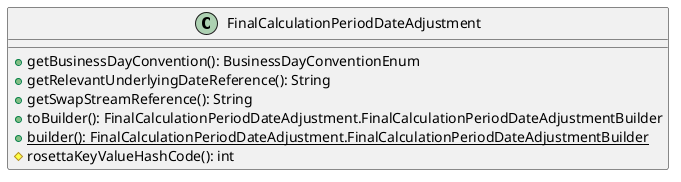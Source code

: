 @startuml

    class FinalCalculationPeriodDateAdjustment [[FinalCalculationPeriodDateAdjustment.html]] {
        +getBusinessDayConvention(): BusinessDayConventionEnum
        +getRelevantUnderlyingDateReference(): String
        +getSwapStreamReference(): String
        +toBuilder(): FinalCalculationPeriodDateAdjustment.FinalCalculationPeriodDateAdjustmentBuilder
        {static} +builder(): FinalCalculationPeriodDateAdjustment.FinalCalculationPeriodDateAdjustmentBuilder
        #rosettaKeyValueHashCode(): int
    }

@enduml
